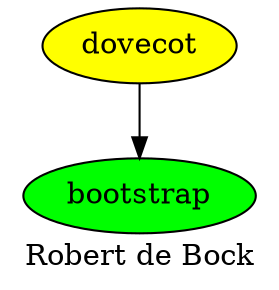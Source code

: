 
digraph PhiloDilemma {
  label = "Robert de Bock" ;
  overlap=false
  {
    bootstrap [fillcolor=green style=filled]
    dovecot [fillcolor=yellow style=filled]
  }
  dovecot -> bootstrap
}

